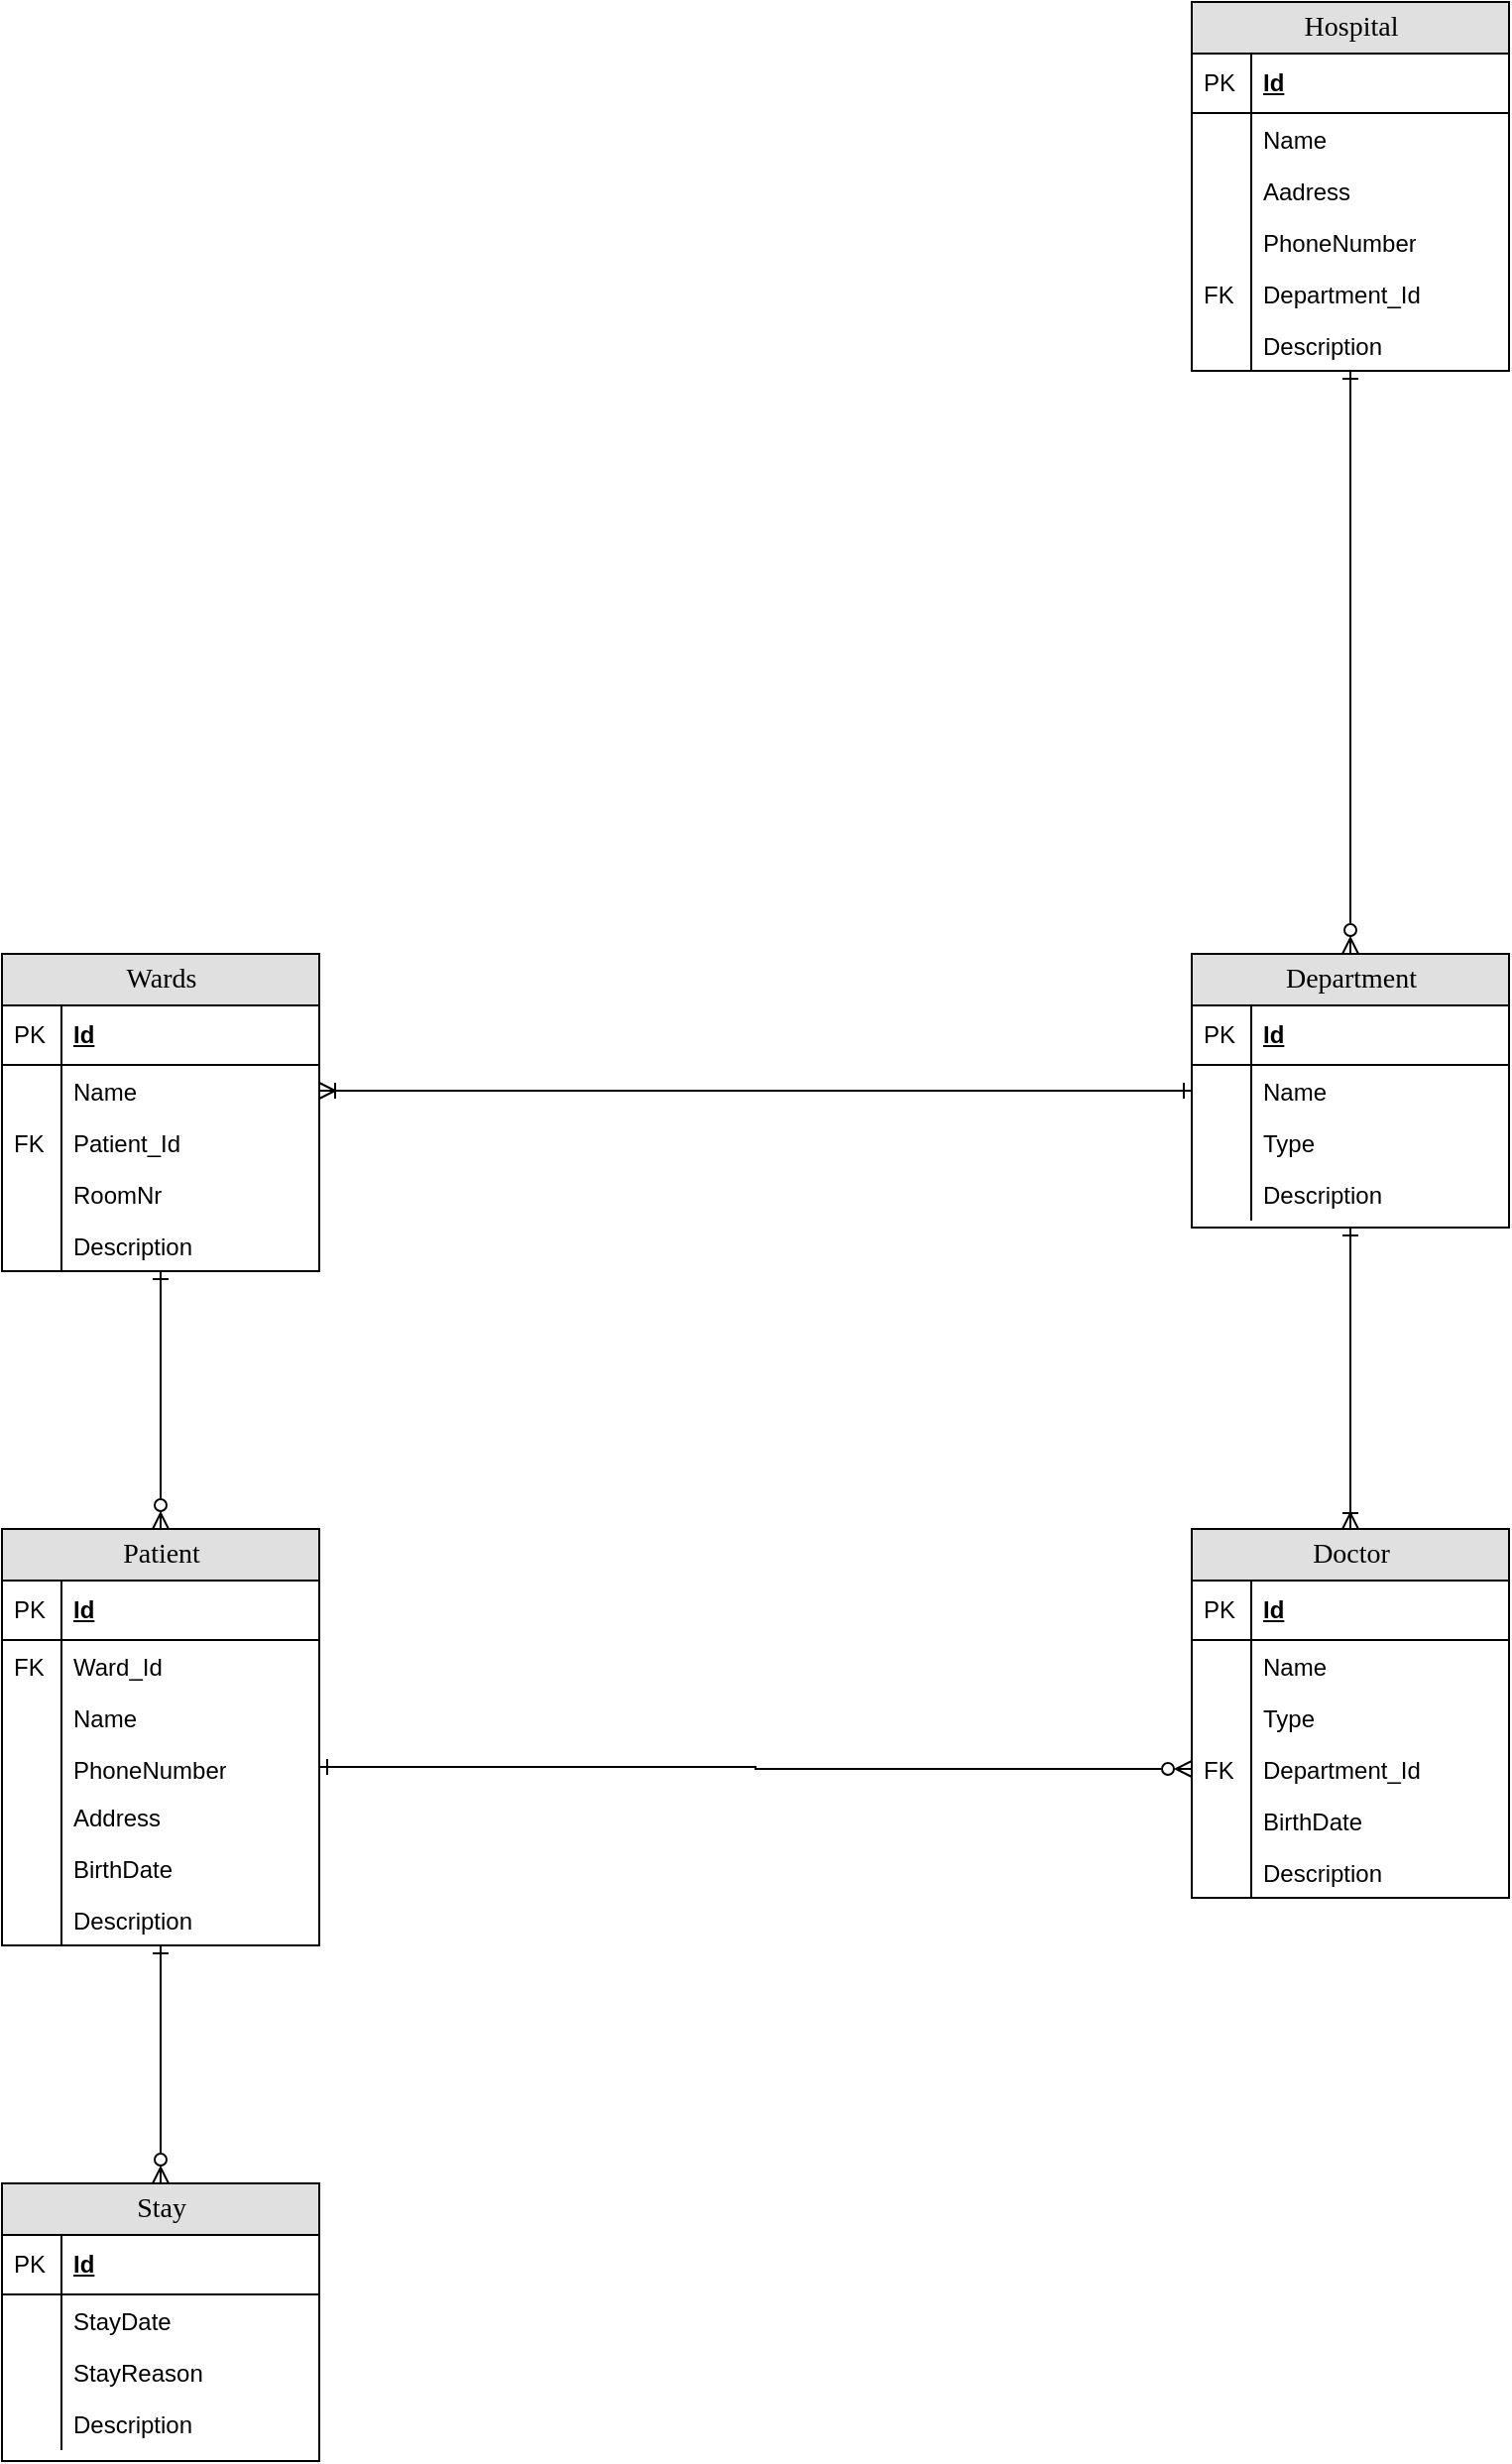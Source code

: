 <mxfile version="22.0.8" type="device">
  <diagram name="Leht-1" id="U_zKDfcVYViQer6JxdDK">
    <mxGraphModel dx="2445" dy="2075" grid="1" gridSize="10" guides="1" tooltips="1" connect="1" arrows="1" fold="1" page="1" pageScale="1" pageWidth="827" pageHeight="1169" math="0" shadow="0">
      <root>
        <mxCell id="0" />
        <mxCell id="1" parent="0" />
        <mxCell id="2bNLtd912wMXL5I-hWKV-195" style="edgeStyle=orthogonalEdgeStyle;shape=connector;rounded=0;orthogonalLoop=1;jettySize=auto;html=1;entryX=0.5;entryY=0;entryDx=0;entryDy=0;labelBackgroundColor=default;strokeColor=default;align=center;verticalAlign=middle;fontFamily=Helvetica;fontSize=11;fontColor=default;startArrow=ERone;startFill=0;endArrow=ERzeroToMany;endFill=0;" edge="1" parent="1" source="2bNLtd912wMXL5I-hWKV-16" target="2bNLtd912wMXL5I-hWKV-59">
          <mxGeometry relative="1" as="geometry" />
        </mxCell>
        <mxCell id="2bNLtd912wMXL5I-hWKV-16" value="&lt;div&gt;Hospital&lt;/div&gt;" style="swimlane;html=1;fontStyle=0;childLayout=stackLayout;horizontal=1;startSize=26;fillColor=#e0e0e0;horizontalStack=0;resizeParent=1;resizeLast=0;collapsible=1;marginBottom=0;swimlaneFillColor=#ffffff;align=center;rounded=0;shadow=0;comic=0;labelBackgroundColor=none;strokeWidth=1;fontFamily=Verdana;fontSize=14" vertex="1" parent="1">
          <mxGeometry x="-20" y="-480" width="160" height="186" as="geometry" />
        </mxCell>
        <mxCell id="2bNLtd912wMXL5I-hWKV-17" value="Id" style="shape=partialRectangle;top=0;left=0;right=0;bottom=1;html=1;align=left;verticalAlign=middle;fillColor=none;spacingLeft=34;spacingRight=4;whiteSpace=wrap;overflow=hidden;rotatable=0;points=[[0,0.5],[1,0.5]];portConstraint=eastwest;dropTarget=0;fontStyle=5;" vertex="1" parent="2bNLtd912wMXL5I-hWKV-16">
          <mxGeometry y="26" width="160" height="30" as="geometry" />
        </mxCell>
        <mxCell id="2bNLtd912wMXL5I-hWKV-18" value="PK" style="shape=partialRectangle;top=0;left=0;bottom=0;html=1;fillColor=none;align=left;verticalAlign=middle;spacingLeft=4;spacingRight=4;whiteSpace=wrap;overflow=hidden;rotatable=0;points=[];portConstraint=eastwest;part=1;" vertex="1" connectable="0" parent="2bNLtd912wMXL5I-hWKV-17">
          <mxGeometry width="30" height="30" as="geometry" />
        </mxCell>
        <mxCell id="2bNLtd912wMXL5I-hWKV-19" value="Name" style="shape=partialRectangle;top=0;left=0;right=0;bottom=0;html=1;align=left;verticalAlign=top;fillColor=none;spacingLeft=34;spacingRight=4;whiteSpace=wrap;overflow=hidden;rotatable=0;points=[[0,0.5],[1,0.5]];portConstraint=eastwest;dropTarget=0;" vertex="1" parent="2bNLtd912wMXL5I-hWKV-16">
          <mxGeometry y="56" width="160" height="26" as="geometry" />
        </mxCell>
        <mxCell id="2bNLtd912wMXL5I-hWKV-20" value="" style="shape=partialRectangle;top=0;left=0;bottom=0;html=1;fillColor=none;align=left;verticalAlign=top;spacingLeft=4;spacingRight=4;whiteSpace=wrap;overflow=hidden;rotatable=0;points=[];portConstraint=eastwest;part=1;" vertex="1" connectable="0" parent="2bNLtd912wMXL5I-hWKV-19">
          <mxGeometry width="30" height="26" as="geometry" />
        </mxCell>
        <mxCell id="2bNLtd912wMXL5I-hWKV-21" value="Aadress" style="shape=partialRectangle;top=0;left=0;right=0;bottom=0;html=1;align=left;verticalAlign=top;fillColor=none;spacingLeft=34;spacingRight=4;whiteSpace=wrap;overflow=hidden;rotatable=0;points=[[0,0.5],[1,0.5]];portConstraint=eastwest;dropTarget=0;" vertex="1" parent="2bNLtd912wMXL5I-hWKV-16">
          <mxGeometry y="82" width="160" height="26" as="geometry" />
        </mxCell>
        <mxCell id="2bNLtd912wMXL5I-hWKV-22" value="" style="shape=partialRectangle;top=0;left=0;bottom=0;html=1;fillColor=none;align=left;verticalAlign=top;spacingLeft=4;spacingRight=4;whiteSpace=wrap;overflow=hidden;rotatable=0;points=[];portConstraint=eastwest;part=1;" vertex="1" connectable="0" parent="2bNLtd912wMXL5I-hWKV-21">
          <mxGeometry width="30" height="26" as="geometry" />
        </mxCell>
        <mxCell id="2bNLtd912wMXL5I-hWKV-23" value="PhoneNumber" style="shape=partialRectangle;top=0;left=0;right=0;bottom=0;html=1;align=left;verticalAlign=top;fillColor=none;spacingLeft=34;spacingRight=4;whiteSpace=wrap;overflow=hidden;rotatable=0;points=[[0,0.5],[1,0.5]];portConstraint=eastwest;dropTarget=0;" vertex="1" parent="2bNLtd912wMXL5I-hWKV-16">
          <mxGeometry y="108" width="160" height="26" as="geometry" />
        </mxCell>
        <mxCell id="2bNLtd912wMXL5I-hWKV-24" value="" style="shape=partialRectangle;top=0;left=0;bottom=0;html=1;fillColor=none;align=left;verticalAlign=top;spacingLeft=4;spacingRight=4;whiteSpace=wrap;overflow=hidden;rotatable=0;points=[];portConstraint=eastwest;part=1;" vertex="1" connectable="0" parent="2bNLtd912wMXL5I-hWKV-23">
          <mxGeometry width="30" height="26" as="geometry" />
        </mxCell>
        <mxCell id="2bNLtd912wMXL5I-hWKV-25" value="Department_Id" style="shape=partialRectangle;top=0;left=0;right=0;bottom=0;html=1;align=left;verticalAlign=top;fillColor=none;spacingLeft=34;spacingRight=4;whiteSpace=wrap;overflow=hidden;rotatable=0;points=[[0,0.5],[1,0.5]];portConstraint=eastwest;dropTarget=0;" vertex="1" parent="2bNLtd912wMXL5I-hWKV-16">
          <mxGeometry y="134" width="160" height="26" as="geometry" />
        </mxCell>
        <mxCell id="2bNLtd912wMXL5I-hWKV-26" value="FK" style="shape=partialRectangle;top=0;left=0;bottom=0;html=1;fillColor=none;align=left;verticalAlign=top;spacingLeft=4;spacingRight=4;whiteSpace=wrap;overflow=hidden;rotatable=0;points=[];portConstraint=eastwest;part=1;" vertex="1" connectable="0" parent="2bNLtd912wMXL5I-hWKV-25">
          <mxGeometry width="30" height="26" as="geometry" />
        </mxCell>
        <mxCell id="2bNLtd912wMXL5I-hWKV-29" value="Description" style="shape=partialRectangle;top=0;left=0;right=0;bottom=0;html=1;align=left;verticalAlign=top;fillColor=none;spacingLeft=34;spacingRight=4;whiteSpace=wrap;overflow=hidden;rotatable=0;points=[[0,0.5],[1,0.5]];portConstraint=eastwest;dropTarget=0;" vertex="1" parent="2bNLtd912wMXL5I-hWKV-16">
          <mxGeometry y="160" width="160" height="26" as="geometry" />
        </mxCell>
        <mxCell id="2bNLtd912wMXL5I-hWKV-30" value="" style="shape=partialRectangle;top=0;left=0;bottom=0;html=1;fillColor=none;align=left;verticalAlign=top;spacingLeft=4;spacingRight=4;whiteSpace=wrap;overflow=hidden;rotatable=0;points=[];portConstraint=eastwest;part=1;" vertex="1" connectable="0" parent="2bNLtd912wMXL5I-hWKV-29">
          <mxGeometry width="30" height="26" as="geometry" />
        </mxCell>
        <mxCell id="2bNLtd912wMXL5I-hWKV-174" style="edgeStyle=orthogonalEdgeStyle;rounded=0;orthogonalLoop=1;jettySize=auto;html=1;entryX=0.5;entryY=0;entryDx=0;entryDy=0;startArrow=ERone;startFill=0;endArrow=ERzeroToMany;endFill=0;" edge="1" parent="1" source="2bNLtd912wMXL5I-hWKV-31" target="2bNLtd912wMXL5I-hWKV-162">
          <mxGeometry relative="1" as="geometry" />
        </mxCell>
        <mxCell id="2bNLtd912wMXL5I-hWKV-31" value="&lt;div&gt;Patient&lt;/div&gt;" style="swimlane;html=1;fontStyle=0;childLayout=stackLayout;horizontal=1;startSize=26;fillColor=#e0e0e0;horizontalStack=0;resizeParent=1;resizeLast=0;collapsible=1;marginBottom=0;swimlaneFillColor=#ffffff;align=center;rounded=0;shadow=0;comic=0;labelBackgroundColor=none;strokeWidth=1;fontFamily=Verdana;fontSize=14" vertex="1" parent="1">
          <mxGeometry x="-620" y="290" width="160" height="210" as="geometry" />
        </mxCell>
        <mxCell id="2bNLtd912wMXL5I-hWKV-32" value="Id" style="shape=partialRectangle;top=0;left=0;right=0;bottom=1;html=1;align=left;verticalAlign=middle;fillColor=none;spacingLeft=34;spacingRight=4;whiteSpace=wrap;overflow=hidden;rotatable=0;points=[[0,0.5],[1,0.5]];portConstraint=eastwest;dropTarget=0;fontStyle=5;" vertex="1" parent="2bNLtd912wMXL5I-hWKV-31">
          <mxGeometry y="26" width="160" height="30" as="geometry" />
        </mxCell>
        <mxCell id="2bNLtd912wMXL5I-hWKV-33" value="PK" style="shape=partialRectangle;top=0;left=0;bottom=0;html=1;fillColor=none;align=left;verticalAlign=middle;spacingLeft=4;spacingRight=4;whiteSpace=wrap;overflow=hidden;rotatable=0;points=[];portConstraint=eastwest;part=1;" vertex="1" connectable="0" parent="2bNLtd912wMXL5I-hWKV-32">
          <mxGeometry width="30" height="30" as="geometry" />
        </mxCell>
        <mxCell id="2bNLtd912wMXL5I-hWKV-191" value="Ward_Id" style="shape=partialRectangle;top=0;left=0;right=0;bottom=0;html=1;align=left;verticalAlign=top;fillColor=none;spacingLeft=34;spacingRight=4;whiteSpace=wrap;overflow=hidden;rotatable=0;points=[[0,0.5],[1,0.5]];portConstraint=eastwest;dropTarget=0;" vertex="1" parent="2bNLtd912wMXL5I-hWKV-31">
          <mxGeometry y="56" width="160" height="26" as="geometry" />
        </mxCell>
        <mxCell id="2bNLtd912wMXL5I-hWKV-192" value="FK" style="shape=partialRectangle;top=0;left=0;bottom=0;html=1;fillColor=none;align=left;verticalAlign=top;spacingLeft=4;spacingRight=4;whiteSpace=wrap;overflow=hidden;rotatable=0;points=[];portConstraint=eastwest;part=1;" vertex="1" connectable="0" parent="2bNLtd912wMXL5I-hWKV-191">
          <mxGeometry width="30" height="26" as="geometry" />
        </mxCell>
        <mxCell id="2bNLtd912wMXL5I-hWKV-36" value="Name" style="shape=partialRectangle;top=0;left=0;right=0;bottom=0;html=1;align=left;verticalAlign=top;fillColor=none;spacingLeft=34;spacingRight=4;whiteSpace=wrap;overflow=hidden;rotatable=0;points=[[0,0.5],[1,0.5]];portConstraint=eastwest;dropTarget=0;" vertex="1" parent="2bNLtd912wMXL5I-hWKV-31">
          <mxGeometry y="82" width="160" height="26" as="geometry" />
        </mxCell>
        <mxCell id="2bNLtd912wMXL5I-hWKV-37" value="" style="shape=partialRectangle;top=0;left=0;bottom=0;html=1;fillColor=none;align=left;verticalAlign=top;spacingLeft=4;spacingRight=4;whiteSpace=wrap;overflow=hidden;rotatable=0;points=[];portConstraint=eastwest;part=1;" vertex="1" connectable="0" parent="2bNLtd912wMXL5I-hWKV-36">
          <mxGeometry width="30" height="26" as="geometry" />
        </mxCell>
        <mxCell id="2bNLtd912wMXL5I-hWKV-38" value="PhoneNumber" style="shape=partialRectangle;top=0;left=0;right=0;bottom=0;html=1;align=left;verticalAlign=top;fillColor=none;spacingLeft=34;spacingRight=4;whiteSpace=wrap;overflow=hidden;rotatable=0;points=[[0,0.5],[1,0.5]];portConstraint=eastwest;dropTarget=0;" vertex="1" parent="2bNLtd912wMXL5I-hWKV-31">
          <mxGeometry y="108" width="160" height="24" as="geometry" />
        </mxCell>
        <mxCell id="2bNLtd912wMXL5I-hWKV-39" value="" style="shape=partialRectangle;top=0;left=0;bottom=0;html=1;fillColor=none;align=left;verticalAlign=top;spacingLeft=4;spacingRight=4;whiteSpace=wrap;overflow=hidden;rotatable=0;points=[];portConstraint=eastwest;part=1;" vertex="1" connectable="0" parent="2bNLtd912wMXL5I-hWKV-38">
          <mxGeometry width="30" height="24" as="geometry" />
        </mxCell>
        <mxCell id="2bNLtd912wMXL5I-hWKV-40" value="Address" style="shape=partialRectangle;top=0;left=0;right=0;bottom=0;html=1;align=left;verticalAlign=top;fillColor=none;spacingLeft=34;spacingRight=4;whiteSpace=wrap;overflow=hidden;rotatable=0;points=[[0,0.5],[1,0.5]];portConstraint=eastwest;dropTarget=0;" vertex="1" parent="2bNLtd912wMXL5I-hWKV-31">
          <mxGeometry y="132" width="160" height="26" as="geometry" />
        </mxCell>
        <mxCell id="2bNLtd912wMXL5I-hWKV-41" value="" style="shape=partialRectangle;top=0;left=0;bottom=0;html=1;fillColor=none;align=left;verticalAlign=top;spacingLeft=4;spacingRight=4;whiteSpace=wrap;overflow=hidden;rotatable=0;points=[];portConstraint=eastwest;part=1;" vertex="1" connectable="0" parent="2bNLtd912wMXL5I-hWKV-40">
          <mxGeometry width="30" height="26" as="geometry" />
        </mxCell>
        <mxCell id="2bNLtd912wMXL5I-hWKV-42" value="BirthDate" style="shape=partialRectangle;top=0;left=0;right=0;bottom=0;html=1;align=left;verticalAlign=top;fillColor=none;spacingLeft=34;spacingRight=4;whiteSpace=wrap;overflow=hidden;rotatable=0;points=[[0,0.5],[1,0.5]];portConstraint=eastwest;dropTarget=0;" vertex="1" parent="2bNLtd912wMXL5I-hWKV-31">
          <mxGeometry y="158" width="160" height="26" as="geometry" />
        </mxCell>
        <mxCell id="2bNLtd912wMXL5I-hWKV-43" value="" style="shape=partialRectangle;top=0;left=0;bottom=0;html=1;fillColor=none;align=left;verticalAlign=top;spacingLeft=4;spacingRight=4;whiteSpace=wrap;overflow=hidden;rotatable=0;points=[];portConstraint=eastwest;part=1;" vertex="1" connectable="0" parent="2bNLtd912wMXL5I-hWKV-42">
          <mxGeometry width="30" height="26" as="geometry" />
        </mxCell>
        <mxCell id="2bNLtd912wMXL5I-hWKV-44" value="Description" style="shape=partialRectangle;top=0;left=0;right=0;bottom=0;html=1;align=left;verticalAlign=top;fillColor=none;spacingLeft=34;spacingRight=4;whiteSpace=wrap;overflow=hidden;rotatable=0;points=[[0,0.5],[1,0.5]];portConstraint=eastwest;dropTarget=0;" vertex="1" parent="2bNLtd912wMXL5I-hWKV-31">
          <mxGeometry y="184" width="160" height="26" as="geometry" />
        </mxCell>
        <mxCell id="2bNLtd912wMXL5I-hWKV-45" value="" style="shape=partialRectangle;top=0;left=0;bottom=0;html=1;fillColor=none;align=left;verticalAlign=top;spacingLeft=4;spacingRight=4;whiteSpace=wrap;overflow=hidden;rotatable=0;points=[];portConstraint=eastwest;part=1;" vertex="1" connectable="0" parent="2bNLtd912wMXL5I-hWKV-44">
          <mxGeometry width="30" height="26" as="geometry" />
        </mxCell>
        <mxCell id="2bNLtd912wMXL5I-hWKV-46" value="Doctor" style="swimlane;html=1;fontStyle=0;childLayout=stackLayout;horizontal=1;startSize=26;fillColor=#e0e0e0;horizontalStack=0;resizeParent=1;resizeLast=0;collapsible=1;marginBottom=0;swimlaneFillColor=#ffffff;align=center;rounded=0;shadow=0;comic=0;labelBackgroundColor=none;strokeWidth=1;fontFamily=Verdana;fontSize=14" vertex="1" parent="1">
          <mxGeometry x="-20" y="290" width="160" height="186" as="geometry" />
        </mxCell>
        <mxCell id="2bNLtd912wMXL5I-hWKV-47" value="Id" style="shape=partialRectangle;top=0;left=0;right=0;bottom=1;html=1;align=left;verticalAlign=middle;fillColor=none;spacingLeft=34;spacingRight=4;whiteSpace=wrap;overflow=hidden;rotatable=0;points=[[0,0.5],[1,0.5]];portConstraint=eastwest;dropTarget=0;fontStyle=5;" vertex="1" parent="2bNLtd912wMXL5I-hWKV-46">
          <mxGeometry y="26" width="160" height="30" as="geometry" />
        </mxCell>
        <mxCell id="2bNLtd912wMXL5I-hWKV-48" value="PK" style="shape=partialRectangle;top=0;left=0;bottom=0;html=1;fillColor=none;align=left;verticalAlign=middle;spacingLeft=4;spacingRight=4;whiteSpace=wrap;overflow=hidden;rotatable=0;points=[];portConstraint=eastwest;part=1;" vertex="1" connectable="0" parent="2bNLtd912wMXL5I-hWKV-47">
          <mxGeometry width="30" height="30" as="geometry" />
        </mxCell>
        <mxCell id="2bNLtd912wMXL5I-hWKV-49" value="Name" style="shape=partialRectangle;top=0;left=0;right=0;bottom=0;html=1;align=left;verticalAlign=top;fillColor=none;spacingLeft=34;spacingRight=4;whiteSpace=wrap;overflow=hidden;rotatable=0;points=[[0,0.5],[1,0.5]];portConstraint=eastwest;dropTarget=0;" vertex="1" parent="2bNLtd912wMXL5I-hWKV-46">
          <mxGeometry y="56" width="160" height="26" as="geometry" />
        </mxCell>
        <mxCell id="2bNLtd912wMXL5I-hWKV-50" value="" style="shape=partialRectangle;top=0;left=0;bottom=0;html=1;fillColor=none;align=left;verticalAlign=top;spacingLeft=4;spacingRight=4;whiteSpace=wrap;overflow=hidden;rotatable=0;points=[];portConstraint=eastwest;part=1;" vertex="1" connectable="0" parent="2bNLtd912wMXL5I-hWKV-49">
          <mxGeometry width="30" height="26" as="geometry" />
        </mxCell>
        <mxCell id="2bNLtd912wMXL5I-hWKV-51" value="Type" style="shape=partialRectangle;top=0;left=0;right=0;bottom=0;html=1;align=left;verticalAlign=top;fillColor=none;spacingLeft=34;spacingRight=4;whiteSpace=wrap;overflow=hidden;rotatable=0;points=[[0,0.5],[1,0.5]];portConstraint=eastwest;dropTarget=0;" vertex="1" parent="2bNLtd912wMXL5I-hWKV-46">
          <mxGeometry y="82" width="160" height="26" as="geometry" />
        </mxCell>
        <mxCell id="2bNLtd912wMXL5I-hWKV-52" value="" style="shape=partialRectangle;top=0;left=0;bottom=0;html=1;fillColor=none;align=left;verticalAlign=top;spacingLeft=4;spacingRight=4;whiteSpace=wrap;overflow=hidden;rotatable=0;points=[];portConstraint=eastwest;part=1;" vertex="1" connectable="0" parent="2bNLtd912wMXL5I-hWKV-51">
          <mxGeometry width="30" height="26" as="geometry" />
        </mxCell>
        <mxCell id="2bNLtd912wMXL5I-hWKV-55" value="Department_Id" style="shape=partialRectangle;top=0;left=0;right=0;bottom=0;html=1;align=left;verticalAlign=top;fillColor=none;spacingLeft=34;spacingRight=4;whiteSpace=wrap;overflow=hidden;rotatable=0;points=[[0,0.5],[1,0.5]];portConstraint=eastwest;dropTarget=0;" vertex="1" parent="2bNLtd912wMXL5I-hWKV-46">
          <mxGeometry y="108" width="160" height="26" as="geometry" />
        </mxCell>
        <mxCell id="2bNLtd912wMXL5I-hWKV-56" value="FK" style="shape=partialRectangle;top=0;left=0;bottom=0;html=1;fillColor=none;align=left;verticalAlign=top;spacingLeft=4;spacingRight=4;whiteSpace=wrap;overflow=hidden;rotatable=0;points=[];portConstraint=eastwest;part=1;" vertex="1" connectable="0" parent="2bNLtd912wMXL5I-hWKV-55">
          <mxGeometry width="30" height="26" as="geometry" />
        </mxCell>
        <mxCell id="2bNLtd912wMXL5I-hWKV-182" value="BirthDate&lt;br&gt;" style="shape=partialRectangle;top=0;left=0;right=0;bottom=0;html=1;align=left;verticalAlign=top;fillColor=none;spacingLeft=34;spacingRight=4;whiteSpace=wrap;overflow=hidden;rotatable=0;points=[[0,0.5],[1,0.5]];portConstraint=eastwest;dropTarget=0;" vertex="1" parent="2bNLtd912wMXL5I-hWKV-46">
          <mxGeometry y="134" width="160" height="26" as="geometry" />
        </mxCell>
        <mxCell id="2bNLtd912wMXL5I-hWKV-183" value="" style="shape=partialRectangle;top=0;left=0;bottom=0;html=1;fillColor=none;align=left;verticalAlign=top;spacingLeft=4;spacingRight=4;whiteSpace=wrap;overflow=hidden;rotatable=0;points=[];portConstraint=eastwest;part=1;" vertex="1" connectable="0" parent="2bNLtd912wMXL5I-hWKV-182">
          <mxGeometry width="30" height="26" as="geometry" />
        </mxCell>
        <mxCell id="2bNLtd912wMXL5I-hWKV-57" value="Description" style="shape=partialRectangle;top=0;left=0;right=0;bottom=0;html=1;align=left;verticalAlign=top;fillColor=none;spacingLeft=34;spacingRight=4;whiteSpace=wrap;overflow=hidden;rotatable=0;points=[[0,0.5],[1,0.5]];portConstraint=eastwest;dropTarget=0;" vertex="1" parent="2bNLtd912wMXL5I-hWKV-46">
          <mxGeometry y="160" width="160" height="26" as="geometry" />
        </mxCell>
        <mxCell id="2bNLtd912wMXL5I-hWKV-58" value="" style="shape=partialRectangle;top=0;left=0;bottom=0;html=1;fillColor=none;align=left;verticalAlign=top;spacingLeft=4;spacingRight=4;whiteSpace=wrap;overflow=hidden;rotatable=0;points=[];portConstraint=eastwest;part=1;" vertex="1" connectable="0" parent="2bNLtd912wMXL5I-hWKV-57">
          <mxGeometry width="30" height="26" as="geometry" />
        </mxCell>
        <mxCell id="2bNLtd912wMXL5I-hWKV-181" style="edgeStyle=orthogonalEdgeStyle;shape=connector;rounded=0;orthogonalLoop=1;jettySize=auto;html=1;entryX=0.5;entryY=0;entryDx=0;entryDy=0;labelBackgroundColor=default;strokeColor=default;align=center;verticalAlign=middle;fontFamily=Helvetica;fontSize=11;fontColor=default;startArrow=ERone;startFill=0;endArrow=ERoneToMany;endFill=0;" edge="1" parent="1" source="2bNLtd912wMXL5I-hWKV-59" target="2bNLtd912wMXL5I-hWKV-46">
          <mxGeometry relative="1" as="geometry" />
        </mxCell>
        <mxCell id="2bNLtd912wMXL5I-hWKV-59" value="&lt;div&gt;Department&lt;/div&gt;" style="swimlane;html=1;fontStyle=0;childLayout=stackLayout;horizontal=1;startSize=26;fillColor=#e0e0e0;horizontalStack=0;resizeParent=1;resizeLast=0;collapsible=1;marginBottom=0;swimlaneFillColor=#ffffff;align=center;rounded=0;shadow=0;comic=0;labelBackgroundColor=none;strokeWidth=1;fontFamily=Verdana;fontSize=14" vertex="1" parent="1">
          <mxGeometry x="-20" width="160" height="138" as="geometry" />
        </mxCell>
        <mxCell id="2bNLtd912wMXL5I-hWKV-60" value="Id" style="shape=partialRectangle;top=0;left=0;right=0;bottom=1;html=1;align=left;verticalAlign=middle;fillColor=none;spacingLeft=34;spacingRight=4;whiteSpace=wrap;overflow=hidden;rotatable=0;points=[[0,0.5],[1,0.5]];portConstraint=eastwest;dropTarget=0;fontStyle=5;" vertex="1" parent="2bNLtd912wMXL5I-hWKV-59">
          <mxGeometry y="26" width="160" height="30" as="geometry" />
        </mxCell>
        <mxCell id="2bNLtd912wMXL5I-hWKV-61" value="PK" style="shape=partialRectangle;top=0;left=0;bottom=0;html=1;fillColor=none;align=left;verticalAlign=middle;spacingLeft=4;spacingRight=4;whiteSpace=wrap;overflow=hidden;rotatable=0;points=[];portConstraint=eastwest;part=1;" vertex="1" connectable="0" parent="2bNLtd912wMXL5I-hWKV-60">
          <mxGeometry width="30" height="30" as="geometry" />
        </mxCell>
        <mxCell id="2bNLtd912wMXL5I-hWKV-64" value="Name" style="shape=partialRectangle;top=0;left=0;right=0;bottom=0;html=1;align=left;verticalAlign=top;fillColor=none;spacingLeft=34;spacingRight=4;whiteSpace=wrap;overflow=hidden;rotatable=0;points=[[0,0.5],[1,0.5]];portConstraint=eastwest;dropTarget=0;" vertex="1" parent="2bNLtd912wMXL5I-hWKV-59">
          <mxGeometry y="56" width="160" height="26" as="geometry" />
        </mxCell>
        <mxCell id="2bNLtd912wMXL5I-hWKV-65" value="" style="shape=partialRectangle;top=0;left=0;bottom=0;html=1;fillColor=none;align=left;verticalAlign=top;spacingLeft=4;spacingRight=4;whiteSpace=wrap;overflow=hidden;rotatable=0;points=[];portConstraint=eastwest;part=1;" vertex="1" connectable="0" parent="2bNLtd912wMXL5I-hWKV-64">
          <mxGeometry width="30" height="26" as="geometry" />
        </mxCell>
        <mxCell id="2bNLtd912wMXL5I-hWKV-66" value="Type" style="shape=partialRectangle;top=0;left=0;right=0;bottom=0;html=1;align=left;verticalAlign=top;fillColor=none;spacingLeft=34;spacingRight=4;whiteSpace=wrap;overflow=hidden;rotatable=0;points=[[0,0.5],[1,0.5]];portConstraint=eastwest;dropTarget=0;" vertex="1" parent="2bNLtd912wMXL5I-hWKV-59">
          <mxGeometry y="82" width="160" height="26" as="geometry" />
        </mxCell>
        <mxCell id="2bNLtd912wMXL5I-hWKV-67" value="" style="shape=partialRectangle;top=0;left=0;bottom=0;html=1;fillColor=none;align=left;verticalAlign=top;spacingLeft=4;spacingRight=4;whiteSpace=wrap;overflow=hidden;rotatable=0;points=[];portConstraint=eastwest;part=1;" vertex="1" connectable="0" parent="2bNLtd912wMXL5I-hWKV-66">
          <mxGeometry width="30" height="26" as="geometry" />
        </mxCell>
        <mxCell id="2bNLtd912wMXL5I-hWKV-68" value="Description" style="shape=partialRectangle;top=0;left=0;right=0;bottom=0;html=1;align=left;verticalAlign=top;fillColor=none;spacingLeft=34;spacingRight=4;whiteSpace=wrap;overflow=hidden;rotatable=0;points=[[0,0.5],[1,0.5]];portConstraint=eastwest;dropTarget=0;" vertex="1" parent="2bNLtd912wMXL5I-hWKV-59">
          <mxGeometry y="108" width="160" height="26" as="geometry" />
        </mxCell>
        <mxCell id="2bNLtd912wMXL5I-hWKV-69" value="" style="shape=partialRectangle;top=0;left=0;bottom=0;html=1;fillColor=none;align=left;verticalAlign=top;spacingLeft=4;spacingRight=4;whiteSpace=wrap;overflow=hidden;rotatable=0;points=[];portConstraint=eastwest;part=1;" vertex="1" connectable="0" parent="2bNLtd912wMXL5I-hWKV-68">
          <mxGeometry width="30" height="26" as="geometry" />
        </mxCell>
        <mxCell id="2bNLtd912wMXL5I-hWKV-186" style="edgeStyle=orthogonalEdgeStyle;shape=connector;rounded=0;orthogonalLoop=1;jettySize=auto;html=1;labelBackgroundColor=default;strokeColor=default;align=center;verticalAlign=middle;fontFamily=Helvetica;fontSize=11;fontColor=default;startArrow=ERone;startFill=0;endArrow=ERzeroToMany;endFill=0;" edge="1" parent="1" source="2bNLtd912wMXL5I-hWKV-96" target="2bNLtd912wMXL5I-hWKV-31">
          <mxGeometry relative="1" as="geometry" />
        </mxCell>
        <mxCell id="2bNLtd912wMXL5I-hWKV-96" value="&lt;div&gt;Wards&lt;/div&gt;" style="swimlane;html=1;fontStyle=0;childLayout=stackLayout;horizontal=1;startSize=26;fillColor=#e0e0e0;horizontalStack=0;resizeParent=1;resizeLast=0;collapsible=1;marginBottom=0;swimlaneFillColor=#ffffff;align=center;rounded=0;shadow=0;comic=0;labelBackgroundColor=none;strokeWidth=1;fontFamily=Verdana;fontSize=14" vertex="1" parent="1">
          <mxGeometry x="-620" width="160" height="160" as="geometry" />
        </mxCell>
        <mxCell id="2bNLtd912wMXL5I-hWKV-97" value="Id" style="shape=partialRectangle;top=0;left=0;right=0;bottom=1;html=1;align=left;verticalAlign=middle;fillColor=none;spacingLeft=34;spacingRight=4;whiteSpace=wrap;overflow=hidden;rotatable=0;points=[[0,0.5],[1,0.5]];portConstraint=eastwest;dropTarget=0;fontStyle=5;" vertex="1" parent="2bNLtd912wMXL5I-hWKV-96">
          <mxGeometry y="26" width="160" height="30" as="geometry" />
        </mxCell>
        <mxCell id="2bNLtd912wMXL5I-hWKV-98" value="PK" style="shape=partialRectangle;top=0;left=0;bottom=0;html=1;fillColor=none;align=left;verticalAlign=middle;spacingLeft=4;spacingRight=4;whiteSpace=wrap;overflow=hidden;rotatable=0;points=[];portConstraint=eastwest;part=1;" vertex="1" connectable="0" parent="2bNLtd912wMXL5I-hWKV-97">
          <mxGeometry width="30" height="30" as="geometry" />
        </mxCell>
        <mxCell id="2bNLtd912wMXL5I-hWKV-99" value="Name" style="shape=partialRectangle;top=0;left=0;right=0;bottom=0;html=1;align=left;verticalAlign=top;fillColor=none;spacingLeft=34;spacingRight=4;whiteSpace=wrap;overflow=hidden;rotatable=0;points=[[0,0.5],[1,0.5]];portConstraint=eastwest;dropTarget=0;" vertex="1" parent="2bNLtd912wMXL5I-hWKV-96">
          <mxGeometry y="56" width="160" height="26" as="geometry" />
        </mxCell>
        <mxCell id="2bNLtd912wMXL5I-hWKV-100" value="" style="shape=partialRectangle;top=0;left=0;bottom=0;html=1;fillColor=none;align=left;verticalAlign=top;spacingLeft=4;spacingRight=4;whiteSpace=wrap;overflow=hidden;rotatable=0;points=[];portConstraint=eastwest;part=1;" vertex="1" connectable="0" parent="2bNLtd912wMXL5I-hWKV-99">
          <mxGeometry width="30" height="26" as="geometry" />
        </mxCell>
        <mxCell id="2bNLtd912wMXL5I-hWKV-196" value="&lt;div&gt;Patient_Id&lt;/div&gt;" style="shape=partialRectangle;top=0;left=0;right=0;bottom=0;html=1;align=left;verticalAlign=top;fillColor=none;spacingLeft=34;spacingRight=4;whiteSpace=wrap;overflow=hidden;rotatable=0;points=[[0,0.5],[1,0.5]];portConstraint=eastwest;dropTarget=0;" vertex="1" parent="2bNLtd912wMXL5I-hWKV-96">
          <mxGeometry y="82" width="160" height="26" as="geometry" />
        </mxCell>
        <mxCell id="2bNLtd912wMXL5I-hWKV-197" value="FK" style="shape=partialRectangle;top=0;left=0;bottom=0;html=1;fillColor=none;align=left;verticalAlign=top;spacingLeft=4;spacingRight=4;whiteSpace=wrap;overflow=hidden;rotatable=0;points=[];portConstraint=eastwest;part=1;" vertex="1" connectable="0" parent="2bNLtd912wMXL5I-hWKV-196">
          <mxGeometry width="30" height="26" as="geometry" />
        </mxCell>
        <mxCell id="2bNLtd912wMXL5I-hWKV-101" value="RoomNr" style="shape=partialRectangle;top=0;left=0;right=0;bottom=0;html=1;align=left;verticalAlign=top;fillColor=none;spacingLeft=34;spacingRight=4;whiteSpace=wrap;overflow=hidden;rotatable=0;points=[[0,0.5],[1,0.5]];portConstraint=eastwest;dropTarget=0;" vertex="1" parent="2bNLtd912wMXL5I-hWKV-96">
          <mxGeometry y="108" width="160" height="26" as="geometry" />
        </mxCell>
        <mxCell id="2bNLtd912wMXL5I-hWKV-102" value="" style="shape=partialRectangle;top=0;left=0;bottom=0;html=1;fillColor=none;align=left;verticalAlign=top;spacingLeft=4;spacingRight=4;whiteSpace=wrap;overflow=hidden;rotatable=0;points=[];portConstraint=eastwest;part=1;" vertex="1" connectable="0" parent="2bNLtd912wMXL5I-hWKV-101">
          <mxGeometry width="30" height="26" as="geometry" />
        </mxCell>
        <mxCell id="2bNLtd912wMXL5I-hWKV-103" value="Description" style="shape=partialRectangle;top=0;left=0;right=0;bottom=0;html=1;align=left;verticalAlign=top;fillColor=none;spacingLeft=34;spacingRight=4;whiteSpace=wrap;overflow=hidden;rotatable=0;points=[[0,0.5],[1,0.5]];portConstraint=eastwest;dropTarget=0;" vertex="1" parent="2bNLtd912wMXL5I-hWKV-96">
          <mxGeometry y="134" width="160" height="26" as="geometry" />
        </mxCell>
        <mxCell id="2bNLtd912wMXL5I-hWKV-104" value="" style="shape=partialRectangle;top=0;left=0;bottom=0;html=1;fillColor=none;align=left;verticalAlign=top;spacingLeft=4;spacingRight=4;whiteSpace=wrap;overflow=hidden;rotatable=0;points=[];portConstraint=eastwest;part=1;" vertex="1" connectable="0" parent="2bNLtd912wMXL5I-hWKV-103">
          <mxGeometry width="30" height="26" as="geometry" />
        </mxCell>
        <mxCell id="2bNLtd912wMXL5I-hWKV-162" value="Stay" style="swimlane;html=1;fontStyle=0;childLayout=stackLayout;horizontal=1;startSize=26;fillColor=#e0e0e0;horizontalStack=0;resizeParent=1;resizeLast=0;collapsible=1;marginBottom=0;swimlaneFillColor=#ffffff;align=center;rounded=0;shadow=0;comic=0;labelBackgroundColor=none;strokeWidth=1;fontFamily=Verdana;fontSize=14" vertex="1" parent="1">
          <mxGeometry x="-620" y="620" width="160" height="140" as="geometry" />
        </mxCell>
        <mxCell id="2bNLtd912wMXL5I-hWKV-163" value="Id" style="shape=partialRectangle;top=0;left=0;right=0;bottom=1;html=1;align=left;verticalAlign=middle;fillColor=none;spacingLeft=34;spacingRight=4;whiteSpace=wrap;overflow=hidden;rotatable=0;points=[[0,0.5],[1,0.5]];portConstraint=eastwest;dropTarget=0;fontStyle=5;" vertex="1" parent="2bNLtd912wMXL5I-hWKV-162">
          <mxGeometry y="26" width="160" height="30" as="geometry" />
        </mxCell>
        <mxCell id="2bNLtd912wMXL5I-hWKV-164" value="PK" style="shape=partialRectangle;top=0;left=0;bottom=0;html=1;fillColor=none;align=left;verticalAlign=middle;spacingLeft=4;spacingRight=4;whiteSpace=wrap;overflow=hidden;rotatable=0;points=[];portConstraint=eastwest;part=1;" vertex="1" connectable="0" parent="2bNLtd912wMXL5I-hWKV-163">
          <mxGeometry width="30" height="30" as="geometry" />
        </mxCell>
        <mxCell id="2bNLtd912wMXL5I-hWKV-165" value="StayDate" style="shape=partialRectangle;top=0;left=0;right=0;bottom=0;html=1;align=left;verticalAlign=top;fillColor=none;spacingLeft=34;spacingRight=4;whiteSpace=wrap;overflow=hidden;rotatable=0;points=[[0,0.5],[1,0.5]];portConstraint=eastwest;dropTarget=0;" vertex="1" parent="2bNLtd912wMXL5I-hWKV-162">
          <mxGeometry y="56" width="160" height="26" as="geometry" />
        </mxCell>
        <mxCell id="2bNLtd912wMXL5I-hWKV-166" value="" style="shape=partialRectangle;top=0;left=0;bottom=0;html=1;fillColor=none;align=left;verticalAlign=top;spacingLeft=4;spacingRight=4;whiteSpace=wrap;overflow=hidden;rotatable=0;points=[];portConstraint=eastwest;part=1;" vertex="1" connectable="0" parent="2bNLtd912wMXL5I-hWKV-165">
          <mxGeometry width="30" height="26" as="geometry" />
        </mxCell>
        <mxCell id="2bNLtd912wMXL5I-hWKV-167" value="StayReason" style="shape=partialRectangle;top=0;left=0;right=0;bottom=0;html=1;align=left;verticalAlign=top;fillColor=none;spacingLeft=34;spacingRight=4;whiteSpace=wrap;overflow=hidden;rotatable=0;points=[[0,0.5],[1,0.5]];portConstraint=eastwest;dropTarget=0;" vertex="1" parent="2bNLtd912wMXL5I-hWKV-162">
          <mxGeometry y="82" width="160" height="26" as="geometry" />
        </mxCell>
        <mxCell id="2bNLtd912wMXL5I-hWKV-168" value="" style="shape=partialRectangle;top=0;left=0;bottom=0;html=1;fillColor=none;align=left;verticalAlign=top;spacingLeft=4;spacingRight=4;whiteSpace=wrap;overflow=hidden;rotatable=0;points=[];portConstraint=eastwest;part=1;" vertex="1" connectable="0" parent="2bNLtd912wMXL5I-hWKV-167">
          <mxGeometry width="30" height="26" as="geometry" />
        </mxCell>
        <mxCell id="2bNLtd912wMXL5I-hWKV-171" value="Description" style="shape=partialRectangle;top=0;left=0;right=0;bottom=0;html=1;align=left;verticalAlign=top;fillColor=none;spacingLeft=34;spacingRight=4;whiteSpace=wrap;overflow=hidden;rotatable=0;points=[[0,0.5],[1,0.5]];portConstraint=eastwest;dropTarget=0;" vertex="1" parent="2bNLtd912wMXL5I-hWKV-162">
          <mxGeometry y="108" width="160" height="26" as="geometry" />
        </mxCell>
        <mxCell id="2bNLtd912wMXL5I-hWKV-172" value="" style="shape=partialRectangle;top=0;left=0;bottom=0;html=1;fillColor=none;align=left;verticalAlign=top;spacingLeft=4;spacingRight=4;whiteSpace=wrap;overflow=hidden;rotatable=0;points=[];portConstraint=eastwest;part=1;" vertex="1" connectable="0" parent="2bNLtd912wMXL5I-hWKV-171">
          <mxGeometry width="30" height="26" as="geometry" />
        </mxCell>
        <mxCell id="2bNLtd912wMXL5I-hWKV-187" style="edgeStyle=orthogonalEdgeStyle;shape=connector;rounded=0;orthogonalLoop=1;jettySize=auto;html=1;labelBackgroundColor=default;strokeColor=default;align=center;verticalAlign=middle;fontFamily=Helvetica;fontSize=11;fontColor=default;startArrow=ERone;startFill=0;endArrow=ERoneToMany;endFill=0;" edge="1" parent="1" source="2bNLtd912wMXL5I-hWKV-64" target="2bNLtd912wMXL5I-hWKV-99">
          <mxGeometry relative="1" as="geometry" />
        </mxCell>
        <mxCell id="2bNLtd912wMXL5I-hWKV-199" style="edgeStyle=orthogonalEdgeStyle;shape=connector;rounded=0;orthogonalLoop=1;jettySize=auto;html=1;entryX=1;entryY=0.5;entryDx=0;entryDy=0;labelBackgroundColor=default;strokeColor=default;align=center;verticalAlign=middle;fontFamily=Helvetica;fontSize=11;fontColor=default;startArrow=ERzeroToMany;startFill=0;endArrow=ERone;endFill=0;" edge="1" parent="1" source="2bNLtd912wMXL5I-hWKV-55" target="2bNLtd912wMXL5I-hWKV-38">
          <mxGeometry relative="1" as="geometry" />
        </mxCell>
      </root>
    </mxGraphModel>
  </diagram>
</mxfile>
